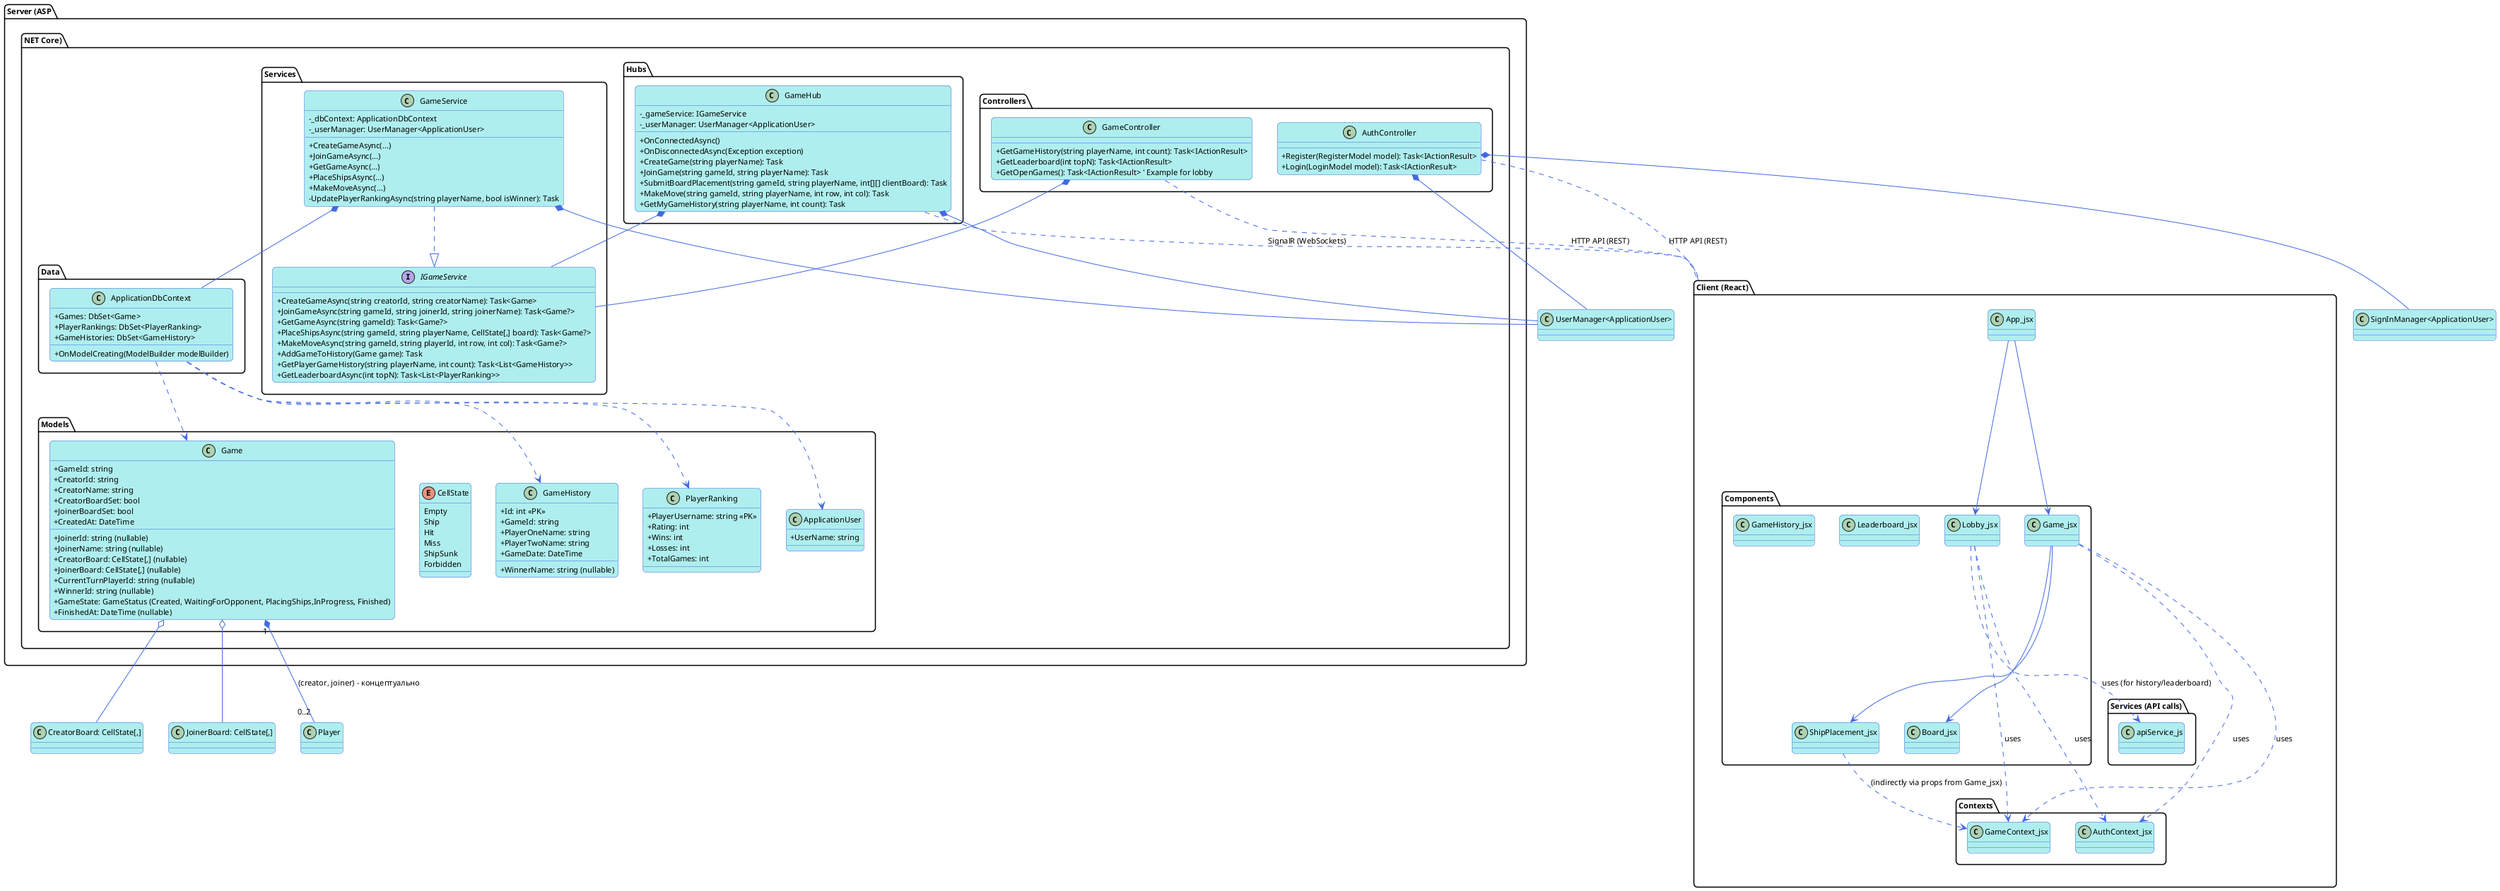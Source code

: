 @startuml ClassDiagram

' --- Стилизация ---
skinparam classAttributeIconSize 0
skinparam defaultFontName Arial
skinparam defaultFontSize 11
skinparam roundcorner 10
skinparam class {
  BackgroundColor PaleTurquoise
  ArrowColor RoyalBlue
  BorderColor RoyalBlue
  Shadowing false
}
skinparam note {
  BackgroundColor LightYellow
  BorderColor OrangeRed
}

package "Server (ASP.NET Core)" {
  package "Models" {
    class Game {
      + GameId: string
      + CreatorId: string
      + CreatorName: string
      + JoinerId: string (nullable)
      + JoinerName: string (nullable)
      + CreatorBoard: CellState[,] (nullable)
      + JoinerBoard: CellState[,] (nullable)
      + CreatorBoardSet: bool
      + JoinerBoardSet: bool
      + CurrentTurnPlayerId: string (nullable)
      + WinnerId: string (nullable)
      + GameState: GameStatus (Created, WaitingForOpponent, PlacingShips,InProgress, Finished)
      + CreatedAt: DateTime
      + FinishedAt: DateTime (nullable)
    }

    class PlayerRanking {
      + PlayerUsername: string <<PK>>
      + Rating: int
      + Wins: int
      + Losses: int
      + TotalGames: int
    }

    class GameHistory {
      + Id: int <<PK>>
      + GameId: string
      + PlayerOneName: string
      + PlayerTwoName: string
      + WinnerName: string (nullable)
      + GameDate: DateTime
    }

    enum CellState {
      Empty
      Ship
      Hit
      Miss
      ShipSunk
      Forbidden
    }

    class ApplicationUser {
      + UserName: string
      ' ... other IdentityUser properties
    }
  }

  package "Data" {
    class ApplicationDbContext {
      + Games: DbSet<Game>
      + PlayerRankings: DbSet<PlayerRanking>
      + GameHistories: DbSet<GameHistory>
      + OnModelCreating(ModelBuilder modelBuilder)
    }
  }

  package "Services" {
    interface IGameService {
      + CreateGameAsync(string creatorId, string creatorName): Task<Game>
      + JoinGameAsync(string gameId, string joinerId, string joinerName): Task<Game?>
      + GetGameAsync(string gameId): Task<Game?>
      + PlaceShipsAsync(string gameId, string playerName, CellState[,] board): Task<Game?>
      + MakeMoveAsync(string gameId, string playerId, int row, int col): Task<Game?>
      + AddGameToHistory(Game game): Task
      + GetPlayerGameHistory(string playerName, int count): Task<List<GameHistory>>
      + GetLeaderboardAsync(int topN): Task<List<PlayerRanking>>
    }

    class GameService {
      - _dbContext: ApplicationDbContext
      - _userManager: UserManager<ApplicationUser>
      + CreateGameAsync(...)
      + JoinGameAsync(...)
      + GetGameAsync(...)
      + PlaceShipsAsync(...)
      + MakeMoveAsync(...)
      - UpdatePlayerRankingAsync(string playerName, bool isWinner): Task
      ' ... implementation of IGameService
    }
  }

  package "Hubs" {
    class GameHub {
      - _gameService: IGameService
      - _userManager: UserManager<ApplicationUser>
      + OnConnectedAsync()
      + OnDisconnectedAsync(Exception exception)
      + CreateGame(string playerName): Task
      + JoinGame(string gameId, string playerName): Task
      + SubmitBoardPlacement(string gameId, string playerName, int[][] clientBoard): Task
      + MakeMove(string gameId, string playerName, int row, int col): Task
      + GetMyGameHistory(string playerName, int count): Task
      ' ... client invokable methods
      ' --- Server-to-client methods (example) ---
      ' + Clients.Group(gameId).SendAsync("GameUpdated", gameDto)
      ' + Clients.Caller.SendAsync("ReceiveGameHistory", history)
    }
  }

  package "Controllers" {
    class AuthController {
      + Register(RegisterModel model): Task<IActionResult>
      + Login(LoginModel model): Task<IActionResult>
    }
    class GameController {
      + GetGameHistory(string playerName, int count): Task<IActionResult>
      + GetLeaderboard(int topN): Task<IActionResult>
      + GetOpenGames(): Task<IActionResult> ' Example for lobby
    }
  }
}

package "Client (React)" {
  class App_jsx {
    ' Manages routing (BrowserRouter)
    ' Renders Lobby, Game, Auth components
  }

  package "Components" {
    class Lobby_jsx {
      ' UI for creating/joining games
      ' Displays open games list
      ' Displays Leaderboard
      ' Displays GameHistory
      ' Uses GameContext, AuthContext
    }
    class Game_jsx {
      ' Main game interface
      ' Renders player/opponent boards (Board_jsx)
      ' Handles ShipPlacement_jsx
      ' Game logic interaction via GameContext
      ' Shows game state, whose turn, etc.
    }
    class ShipPlacement_jsx {
      ' UI for ship placement grid
      ' Handles ship selection, orientation
      ' Client-side validation
      ' Calls onPlacementConfirmed prop
    }
    class Board_jsx {
      ' Renders a 10x10 game board (player or opponent)
      ' Handles cell click for making moves
    }
    class Leaderboard_jsx { 
      ' (Now integrated into Lobby_jsx)
      ' Fetches and displays player rankings
    }
    class GameHistory_jsx {
      ' (Likely part of Lobby_jsx or separate component)
      ' Fetches and displays player game history
    }
  }

  package "Contexts" {
    class AuthContext_jsx {
      ' Manages user authentication state (user, token)
      ' Provides login(), register(), logout() functions
      ' Handles auth token persistence
      ' Provides authLoading state
    }
    class GameContext_jsx {
      ' Manages SignalR connection for game events
      ' Provides functions to interact with GameHub (createGame, joinGame, submitBoard, makeMove)
      ' Stores current game state (currentGame)
      ' Provides game related data to components
    }
  }

  package "Services (API calls)" {
    class apiService_js { 
      ' Optional: Centralized API call functions (fetch)
      ' getGameHistory(playerName, count): Promise<GameHistory[]>
      ' getLeaderboard(topN): Promise<PlayerRanking[]>
    }
  }
}

ApplicationDbContext ..> Game
ApplicationDbContext ..> PlayerRanking
ApplicationDbContext ..> GameHistory
ApplicationDbContext ..> ApplicationUser

GameService ..|> IGameService
GameService *-- ApplicationDbContext
GameService *-- "UserManager<ApplicationUser>"

GameHub *-- IGameService
GameHub *-- "UserManager<ApplicationUser>"

AuthController *-- "SignInManager<ApplicationUser>"
AuthController *-- "UserManager<ApplicationUser>"
GameController *-- IGameService

App_jsx --> Lobby_jsx
App_jsx --> Game_jsx

Lobby_jsx ..> GameContext_jsx : uses
Lobby_jsx ..> AuthContext_jsx : uses
Lobby_jsx ..> apiService_js : uses (for history/leaderboard)

Game_jsx ..> GameContext_jsx : uses
Game_jsx ..> AuthContext_jsx : uses
Game_jsx --> ShipPlacement_jsx
Game_jsx --> Board_jsx

ShipPlacement_jsx ..> GameContext_jsx : (indirectly via props from Game_jsx)

GameHub .. "Client (React)" : "SignalR (WebSockets)"
GameController .. "Client (React)" : "HTTP API (REST)"
AuthController .. "Client (React)" : "HTTP API (REST)"

Game o-- "CreatorBoard: CellState[,]"
Game o-- "JoinerBoard: CellState[,]"
Game "1" *-- "0..2" Player : (creator, joiner) - концептуально

@enduml 